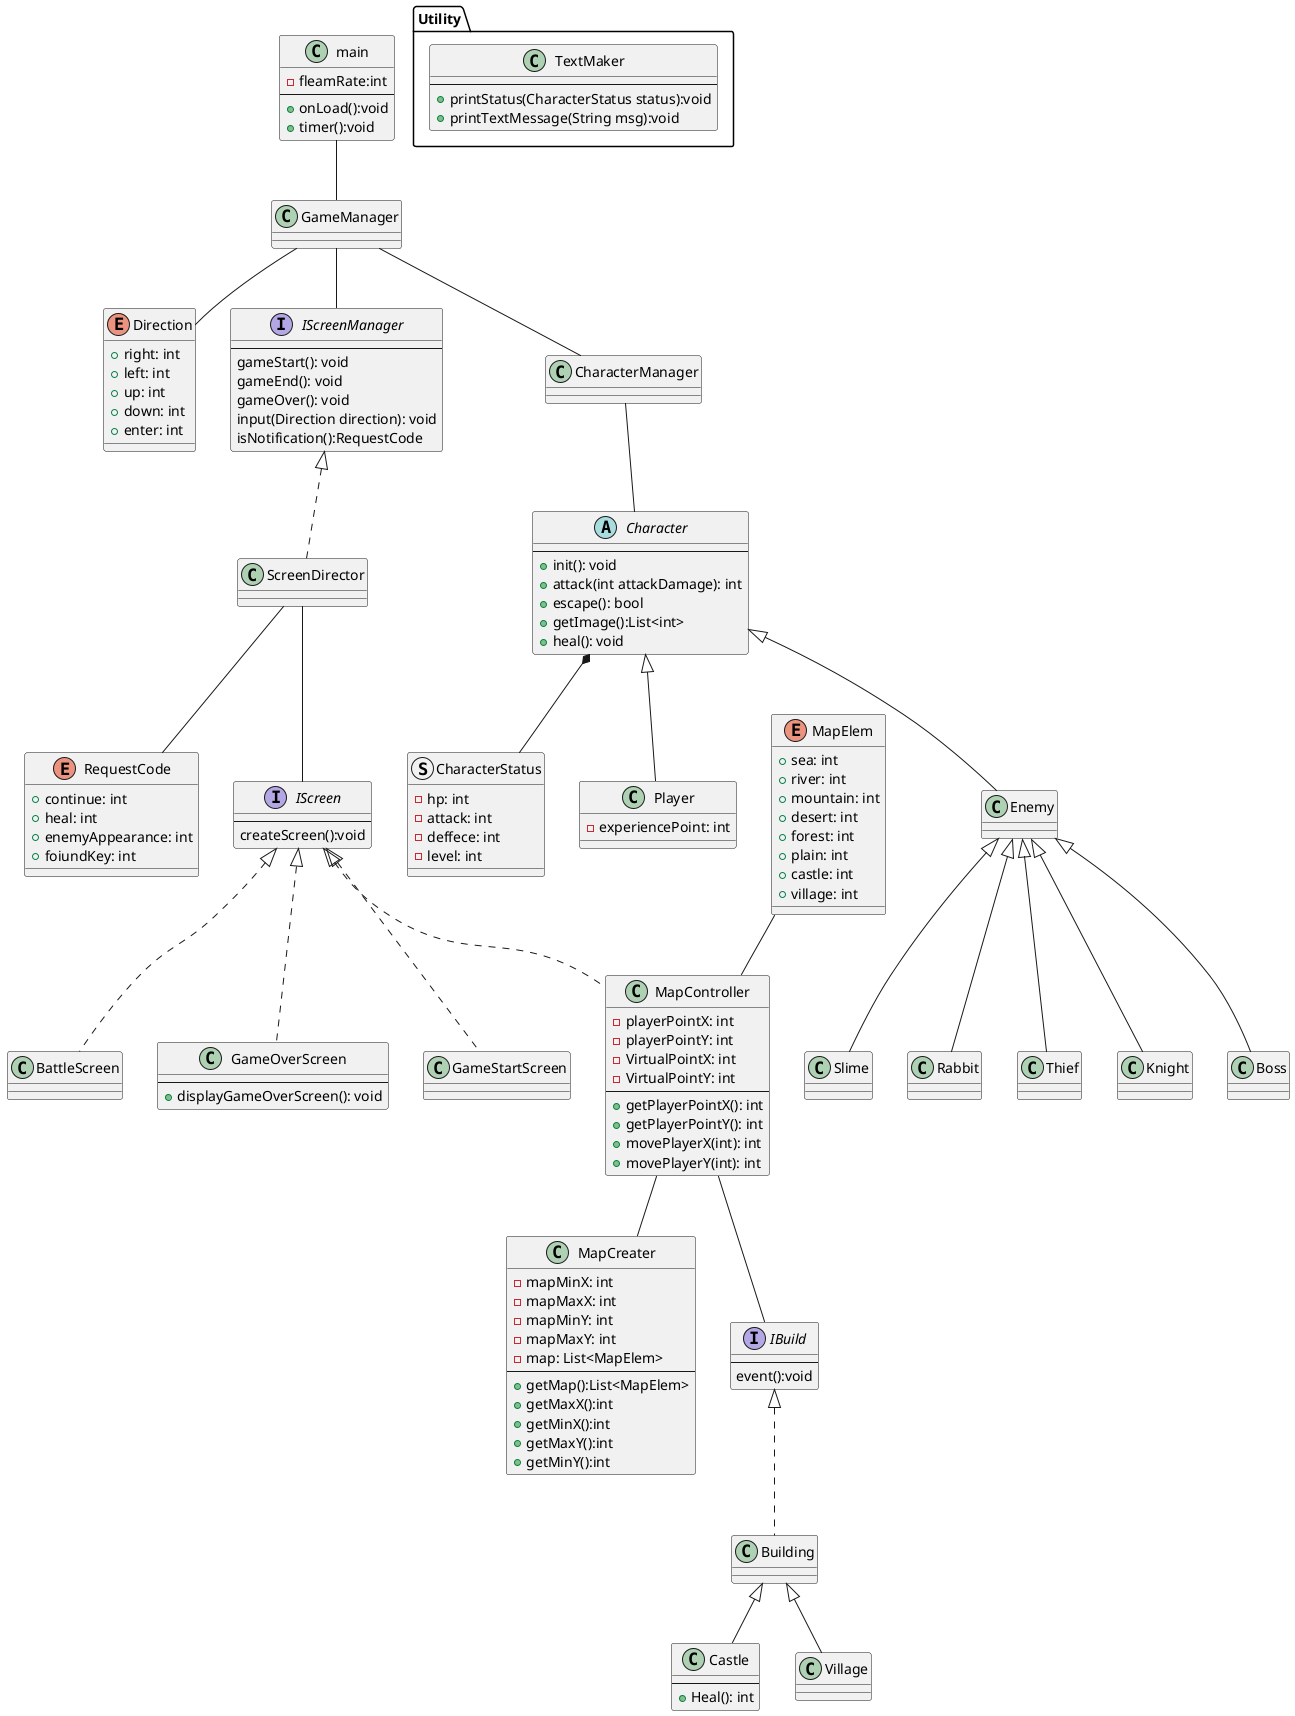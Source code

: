 "@startuml classDesign"

class main{
    - fleamRate:int
    --
    + onLoad():void
    + timer():void
}

class GameManager{
    
}

enum Direction {
    +right: int
    +left: int
    +up: int
    +down: int
    +enter: int
}

interface IScreenManager {
    --
    gameStart(): void
    gameEnd(): void
    gameOver(): void
    input(Direction direction): void
    isNotification():RequestCode
}

class ScreenDirector {

}

enum RequestCode {
    +continue: int
    +heal: int
    +enemyAppearance: int
    +foiundKey: int
}

interface IScreen {
    --
    createScreen():void
}

class MapController {
    -playerPointX: int
    -playerPointY: int
    -VirtualPointX: int
    -VirtualPointY: int
    --
    +getPlayerPointX(): int
    +getPlayerPointY(): int
    +movePlayerX(int): int
    +movePlayerY(int): int  
}

class MapCreater {
    -mapMinX: int
    -mapMaxX: int
    -mapMinY: int
    -mapMaxY: int  
    -map: List<MapElem>
    --
    +getMap():List<MapElem>
    +getMaxX():int
    +getMinX():int
    +getMaxY():int
    +getMinY():int
}

enum MapElem {
    +sea: int
    +river: int
    +mountain: int
    +desert: int
    +forest: int
    +plain: int
    +castle: int
    +village: int
}

class BattleScreen {

}

class GameOverScreen {
    --
    + displayGameOverScreen(): void
}

class GameStartScreen {

}

abstract Character {
    --
    + init(): void
    + attack(int attackDamage): int
    + escape(): bool
    + getImage():List<int>
    + heal(): void
}

class CharacterManager {

}

struct CharacterStatus{
    - hp: int
    - attack: int 
    - deffece: int
    - level: int
}

class Player {
    - experiencePoint: int
}

class Enemy {
    
}

class Slime {

}

class Rabbit {

}

class Thief {

}

class Knight {

}

class Boss {
    
}

interface IBuild {
    --
    event():void
}

class Building {

}

class Castle {
    --
    + Heal(): int
}

class Village {

}

package Utility {
    class TextMaker {
        --
        + printStatus(CharacterStatus status):void
        + printTextMessage(String msg):void
    }
}

main -- GameManager
GameManager -- IScreenManager
GameManager -- CharacterManager
GameManager -- Direction

IScreenManager <|.. ScreenDirector
ScreenDirector -- IScreen
IScreen <|.. BattleScreen
IScreen <|.. GameOverScreen
IScreen <|.. GameStartScreen
IScreen <|.. MapController
ScreenDirector -- RequestCode
MapController -- MapCreater
MapController -- IBuild
MapElem -- MapController

CharacterManager -- Character
Character <|-- Enemy
Character <|-- Player
Character *-- CharacterStatus

Enemy <|-- Slime
Enemy <|-- Rabbit
Enemy <|-- Thief
Enemy <|-- Knight
Enemy <|-- Boss

IBuild <|.. Building
Building <|-- Castle
Building <|-- Village

@enduml